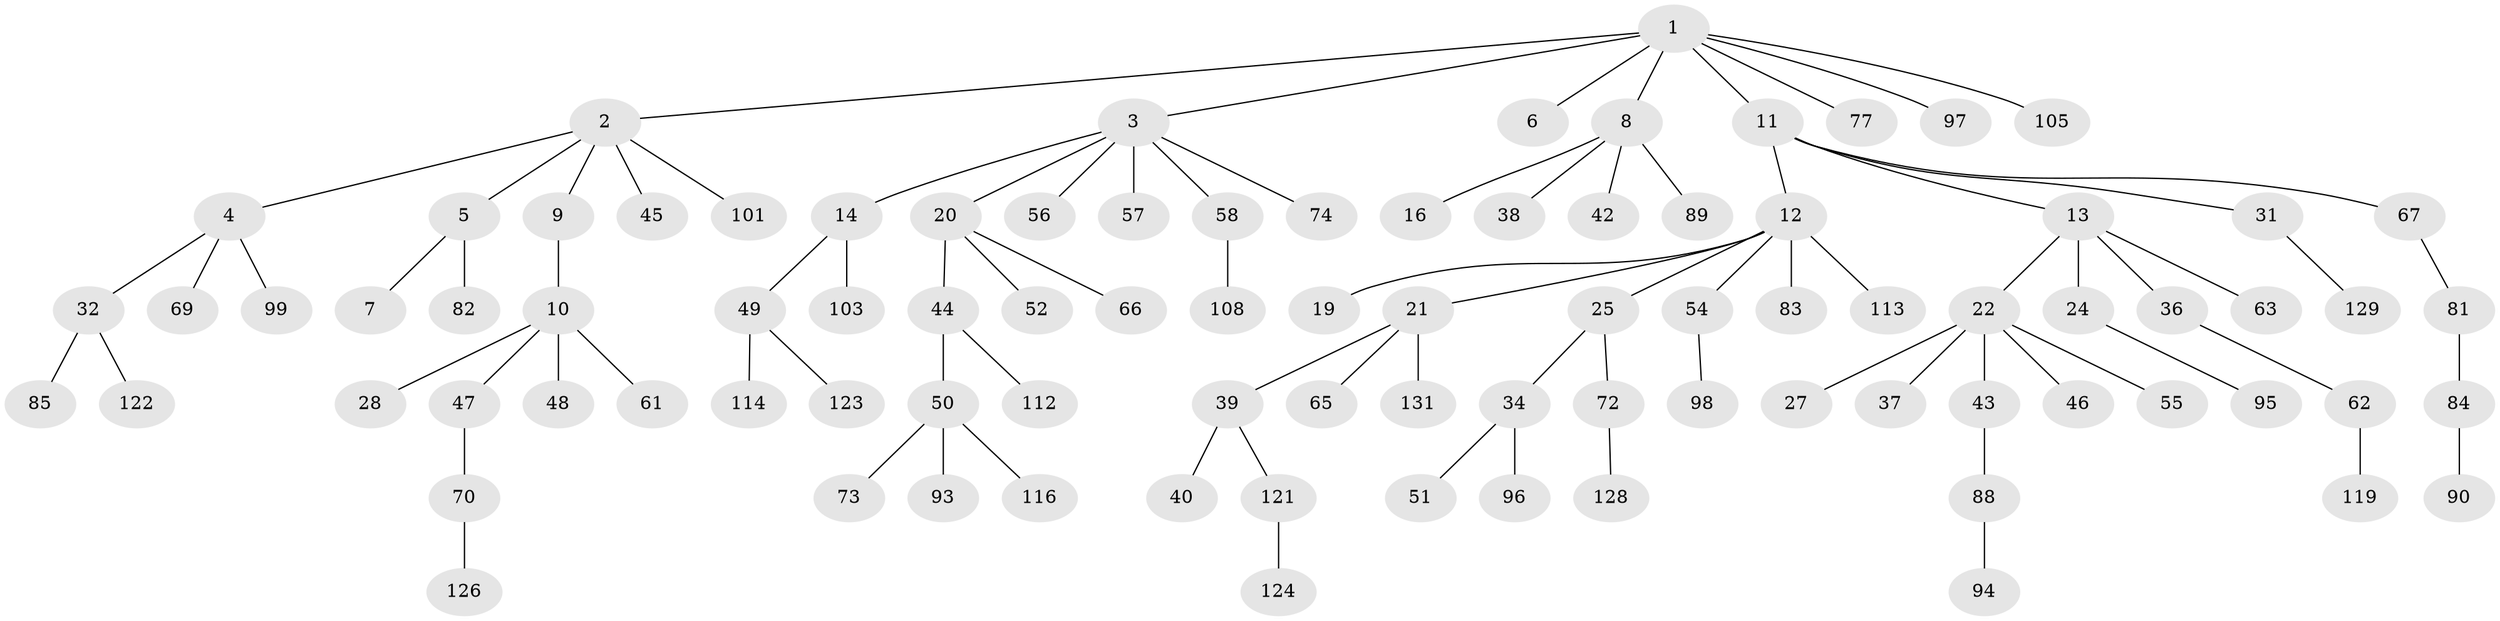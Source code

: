 // original degree distribution, {7: 0.015267175572519083, 6: 0.007633587786259542, 4: 0.022900763358778626, 3: 0.16030534351145037, 1: 0.48854961832061067, 2: 0.25190839694656486, 5: 0.05343511450381679}
// Generated by graph-tools (version 1.1) at 2025/11/02/27/25 16:11:29]
// undirected, 91 vertices, 90 edges
graph export_dot {
graph [start="1"]
  node [color=gray90,style=filled];
  1 [super="+26"];
  2 [super="+15"];
  3 [super="+33"];
  4 [super="+60"];
  5;
  6;
  7 [super="+107"];
  8 [super="+41"];
  9 [super="+75"];
  10 [super="+30"];
  11;
  12 [super="+18"];
  13 [super="+17"];
  14;
  16;
  19;
  20 [super="+23"];
  21 [super="+59"];
  22 [super="+29"];
  24;
  25;
  27;
  28 [super="+86"];
  31 [super="+79"];
  32 [super="+117"];
  34 [super="+35"];
  36 [super="+53"];
  37 [super="+71"];
  38;
  39;
  40 [super="+68"];
  42 [super="+78"];
  43;
  44;
  45 [super="+111"];
  46 [super="+92"];
  47 [super="+64"];
  48;
  49 [super="+76"];
  50 [super="+110"];
  51;
  52;
  54 [super="+102"];
  55;
  56 [super="+104"];
  57;
  58 [super="+100"];
  61;
  62 [super="+109"];
  63 [super="+127"];
  65 [super="+87"];
  66;
  67;
  69;
  70 [super="+80"];
  72;
  73;
  74;
  77;
  81;
  82 [super="+120"];
  83;
  84;
  85;
  88 [super="+106"];
  89;
  90 [super="+91"];
  93;
  94;
  95;
  96;
  97;
  98 [super="+115"];
  99 [super="+125"];
  101;
  103;
  105;
  108 [super="+118"];
  112;
  113 [super="+130"];
  114;
  116;
  119;
  121;
  122;
  123;
  124;
  126;
  128;
  129;
  131;
  1 -- 2;
  1 -- 3;
  1 -- 6;
  1 -- 8;
  1 -- 11;
  1 -- 105;
  1 -- 77;
  1 -- 97;
  2 -- 4;
  2 -- 5;
  2 -- 9;
  2 -- 101;
  2 -- 45;
  3 -- 14;
  3 -- 20;
  3 -- 56;
  3 -- 58;
  3 -- 74;
  3 -- 57;
  4 -- 32;
  4 -- 99;
  4 -- 69;
  5 -- 7;
  5 -- 82;
  8 -- 16;
  8 -- 38;
  8 -- 89;
  8 -- 42;
  9 -- 10;
  10 -- 28;
  10 -- 48;
  10 -- 61;
  10 -- 47;
  11 -- 12;
  11 -- 13;
  11 -- 31;
  11 -- 67;
  12 -- 25;
  12 -- 54;
  12 -- 83;
  12 -- 113;
  12 -- 19;
  12 -- 21;
  13 -- 36;
  13 -- 24;
  13 -- 22;
  13 -- 63;
  14 -- 49;
  14 -- 103;
  20 -- 66;
  20 -- 44;
  20 -- 52;
  21 -- 39;
  21 -- 65;
  21 -- 131;
  22 -- 27;
  22 -- 43;
  22 -- 46;
  22 -- 37;
  22 -- 55;
  24 -- 95;
  25 -- 34;
  25 -- 72;
  31 -- 129;
  32 -- 85;
  32 -- 122;
  34 -- 96;
  34 -- 51;
  36 -- 62;
  39 -- 40;
  39 -- 121;
  43 -- 88;
  44 -- 50;
  44 -- 112;
  47 -- 70;
  49 -- 114;
  49 -- 123;
  50 -- 73;
  50 -- 93;
  50 -- 116;
  54 -- 98;
  58 -- 108;
  62 -- 119;
  67 -- 81;
  70 -- 126;
  72 -- 128;
  81 -- 84;
  84 -- 90;
  88 -- 94;
  121 -- 124;
}
